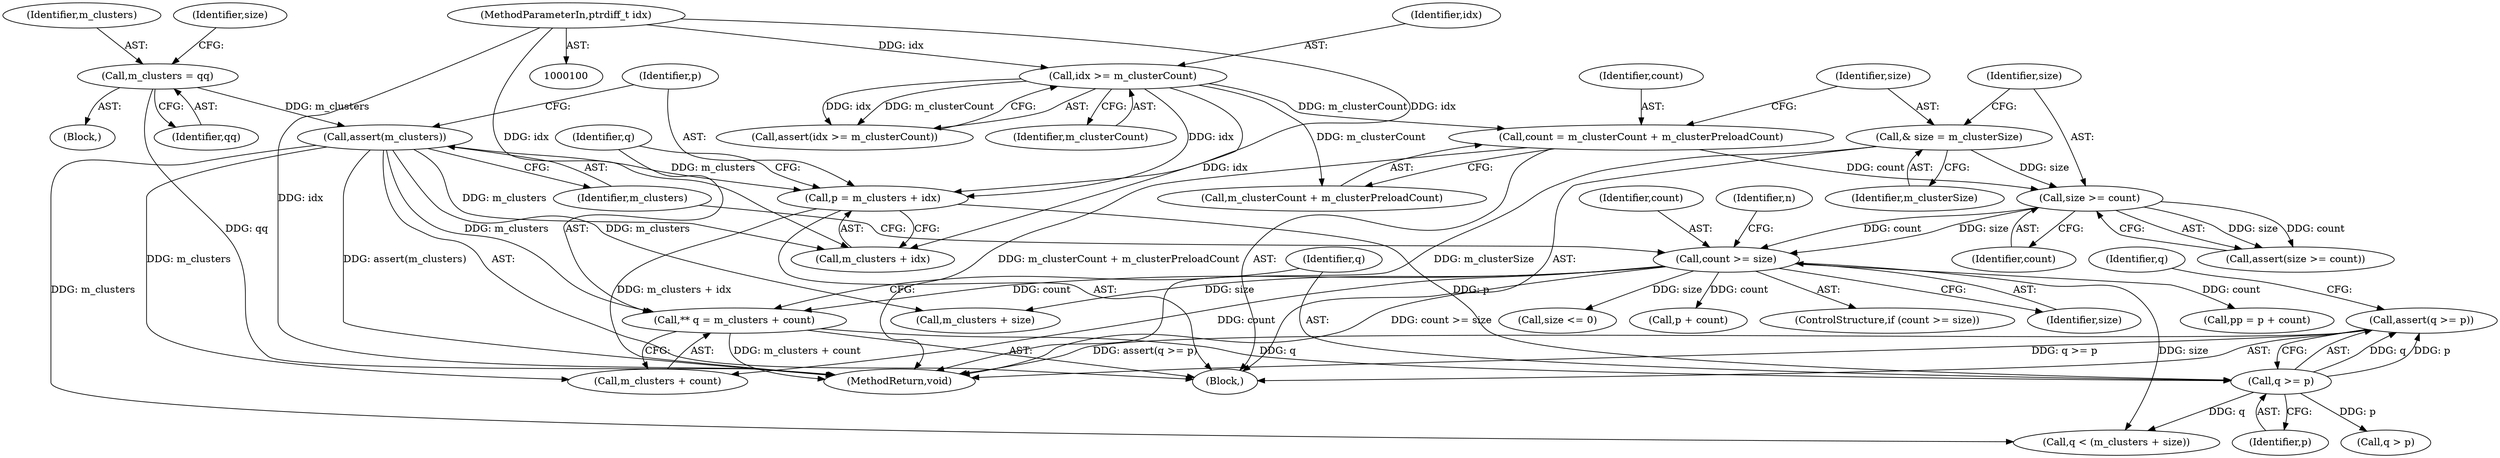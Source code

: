 digraph "1_Android_04839626ed859623901ebd3a5fd483982186b59d_193@API" {
"1000191" [label="(Call,assert(q >= p))"];
"1000192" [label="(Call,q >= p)"];
"1000186" [label="(Call,** q = m_clusters + count)"];
"1000178" [label="(Call,assert(m_clusters))"];
"1000172" [label="(Call,m_clusters = qq)"];
"1000131" [label="(Call,count >= size)"];
"1000127" [label="(Call,size >= count)"];
"1000123" [label="(Call,& size = m_clusterSize)"];
"1000117" [label="(Call,count = m_clusterCount + m_clusterPreloadCount)"];
"1000113" [label="(Call,idx >= m_clusterCount)"];
"1000102" [label="(MethodParameterIn,ptrdiff_t idx)"];
"1000180" [label="(Call,p = m_clusters + idx)"];
"1000124" [label="(Identifier,size)"];
"1000117" [label="(Call,count = m_clusterCount + m_clusterPreloadCount)"];
"1000112" [label="(Call,assert(idx >= m_clusterCount))"];
"1000198" [label="(Call,m_clusters + size)"];
"1000178" [label="(Call,assert(m_clusters))"];
"1000131" [label="(Call,count >= size)"];
"1000182" [label="(Call,m_clusters + idx)"];
"1000174" [label="(Identifier,qq)"];
"1000119" [label="(Call,m_clusterCount + m_clusterPreloadCount)"];
"1000181" [label="(Identifier,p)"];
"1000139" [label="(Call,size <= 0)"];
"1000173" [label="(Identifier,m_clusters)"];
"1000133" [label="(Identifier,size)"];
"1000186" [label="(Call,** q = m_clusters + count)"];
"1000196" [label="(Call,q < (m_clusters + size))"];
"1000188" [label="(Call,m_clusters + count)"];
"1000192" [label="(Call,q >= p)"];
"1000129" [label="(Identifier,count)"];
"1000180" [label="(Call,p = m_clusters + idx)"];
"1000176" [label="(Identifier,size)"];
"1000137" [label="(Identifier,n)"];
"1000115" [label="(Identifier,m_clusterCount)"];
"1000197" [label="(Identifier,q)"];
"1000233" [label="(MethodReturn,void)"];
"1000118" [label="(Identifier,count)"];
"1000127" [label="(Call,size >= count)"];
"1000156" [label="(Call,p + count)"];
"1000193" [label="(Identifier,q)"];
"1000130" [label="(ControlStructure,if (count >= size))"];
"1000172" [label="(Call,m_clusters = qq)"];
"1000134" [label="(Block,)"];
"1000113" [label="(Call,idx >= m_clusterCount)"];
"1000202" [label="(Call,q > p)"];
"1000191" [label="(Call,assert(q >= p))"];
"1000187" [label="(Identifier,q)"];
"1000102" [label="(MethodParameterIn,ptrdiff_t idx)"];
"1000154" [label="(Call,pp = p + count)"];
"1000126" [label="(Call,assert(size >= count))"];
"1000114" [label="(Identifier,idx)"];
"1000125" [label="(Identifier,m_clusterSize)"];
"1000179" [label="(Identifier,m_clusters)"];
"1000103" [label="(Block,)"];
"1000123" [label="(Call,& size = m_clusterSize)"];
"1000194" [label="(Identifier,p)"];
"1000132" [label="(Identifier,count)"];
"1000128" [label="(Identifier,size)"];
"1000191" -> "1000103"  [label="AST: "];
"1000191" -> "1000192"  [label="CFG: "];
"1000192" -> "1000191"  [label="AST: "];
"1000197" -> "1000191"  [label="CFG: "];
"1000191" -> "1000233"  [label="DDG: assert(q >= p)"];
"1000191" -> "1000233"  [label="DDG: q >= p"];
"1000192" -> "1000191"  [label="DDG: q"];
"1000192" -> "1000191"  [label="DDG: p"];
"1000192" -> "1000194"  [label="CFG: "];
"1000193" -> "1000192"  [label="AST: "];
"1000194" -> "1000192"  [label="AST: "];
"1000186" -> "1000192"  [label="DDG: q"];
"1000180" -> "1000192"  [label="DDG: p"];
"1000192" -> "1000196"  [label="DDG: q"];
"1000192" -> "1000202"  [label="DDG: p"];
"1000186" -> "1000103"  [label="AST: "];
"1000186" -> "1000188"  [label="CFG: "];
"1000187" -> "1000186"  [label="AST: "];
"1000188" -> "1000186"  [label="AST: "];
"1000193" -> "1000186"  [label="CFG: "];
"1000186" -> "1000233"  [label="DDG: m_clusters + count"];
"1000178" -> "1000186"  [label="DDG: m_clusters"];
"1000131" -> "1000186"  [label="DDG: count"];
"1000178" -> "1000103"  [label="AST: "];
"1000178" -> "1000179"  [label="CFG: "];
"1000179" -> "1000178"  [label="AST: "];
"1000181" -> "1000178"  [label="CFG: "];
"1000178" -> "1000233"  [label="DDG: assert(m_clusters)"];
"1000172" -> "1000178"  [label="DDG: m_clusters"];
"1000178" -> "1000180"  [label="DDG: m_clusters"];
"1000178" -> "1000182"  [label="DDG: m_clusters"];
"1000178" -> "1000188"  [label="DDG: m_clusters"];
"1000178" -> "1000196"  [label="DDG: m_clusters"];
"1000178" -> "1000198"  [label="DDG: m_clusters"];
"1000172" -> "1000134"  [label="AST: "];
"1000172" -> "1000174"  [label="CFG: "];
"1000173" -> "1000172"  [label="AST: "];
"1000174" -> "1000172"  [label="AST: "];
"1000176" -> "1000172"  [label="CFG: "];
"1000172" -> "1000233"  [label="DDG: qq"];
"1000131" -> "1000130"  [label="AST: "];
"1000131" -> "1000133"  [label="CFG: "];
"1000132" -> "1000131"  [label="AST: "];
"1000133" -> "1000131"  [label="AST: "];
"1000137" -> "1000131"  [label="CFG: "];
"1000179" -> "1000131"  [label="CFG: "];
"1000131" -> "1000233"  [label="DDG: count >= size"];
"1000127" -> "1000131"  [label="DDG: count"];
"1000127" -> "1000131"  [label="DDG: size"];
"1000131" -> "1000139"  [label="DDG: size"];
"1000131" -> "1000154"  [label="DDG: count"];
"1000131" -> "1000156"  [label="DDG: count"];
"1000131" -> "1000188"  [label="DDG: count"];
"1000131" -> "1000196"  [label="DDG: size"];
"1000131" -> "1000198"  [label="DDG: size"];
"1000127" -> "1000126"  [label="AST: "];
"1000127" -> "1000129"  [label="CFG: "];
"1000128" -> "1000127"  [label="AST: "];
"1000129" -> "1000127"  [label="AST: "];
"1000126" -> "1000127"  [label="CFG: "];
"1000127" -> "1000126"  [label="DDG: size"];
"1000127" -> "1000126"  [label="DDG: count"];
"1000123" -> "1000127"  [label="DDG: size"];
"1000117" -> "1000127"  [label="DDG: count"];
"1000123" -> "1000103"  [label="AST: "];
"1000123" -> "1000125"  [label="CFG: "];
"1000124" -> "1000123"  [label="AST: "];
"1000125" -> "1000123"  [label="AST: "];
"1000128" -> "1000123"  [label="CFG: "];
"1000123" -> "1000233"  [label="DDG: m_clusterSize"];
"1000117" -> "1000103"  [label="AST: "];
"1000117" -> "1000119"  [label="CFG: "];
"1000118" -> "1000117"  [label="AST: "];
"1000119" -> "1000117"  [label="AST: "];
"1000124" -> "1000117"  [label="CFG: "];
"1000117" -> "1000233"  [label="DDG: m_clusterCount + m_clusterPreloadCount"];
"1000113" -> "1000117"  [label="DDG: m_clusterCount"];
"1000113" -> "1000112"  [label="AST: "];
"1000113" -> "1000115"  [label="CFG: "];
"1000114" -> "1000113"  [label="AST: "];
"1000115" -> "1000113"  [label="AST: "];
"1000112" -> "1000113"  [label="CFG: "];
"1000113" -> "1000112"  [label="DDG: idx"];
"1000113" -> "1000112"  [label="DDG: m_clusterCount"];
"1000102" -> "1000113"  [label="DDG: idx"];
"1000113" -> "1000119"  [label="DDG: m_clusterCount"];
"1000113" -> "1000180"  [label="DDG: idx"];
"1000113" -> "1000182"  [label="DDG: idx"];
"1000102" -> "1000100"  [label="AST: "];
"1000102" -> "1000233"  [label="DDG: idx"];
"1000102" -> "1000180"  [label="DDG: idx"];
"1000102" -> "1000182"  [label="DDG: idx"];
"1000180" -> "1000103"  [label="AST: "];
"1000180" -> "1000182"  [label="CFG: "];
"1000181" -> "1000180"  [label="AST: "];
"1000182" -> "1000180"  [label="AST: "];
"1000187" -> "1000180"  [label="CFG: "];
"1000180" -> "1000233"  [label="DDG: m_clusters + idx"];
}
